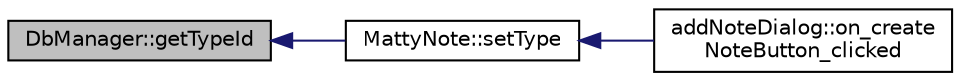 digraph "DbManager::getTypeId"
{
  edge [fontname="Helvetica",fontsize="10",labelfontname="Helvetica",labelfontsize="10"];
  node [fontname="Helvetica",fontsize="10",shape=record];
  rankdir="LR";
  Node33 [label="DbManager::getTypeId",height=0.2,width=0.4,color="black", fillcolor="grey75", style="filled", fontcolor="black"];
  Node33 -> Node34 [dir="back",color="midnightblue",fontsize="10",style="solid",fontname="Helvetica"];
  Node34 [label="MattyNote::setType",height=0.2,width=0.4,color="black", fillcolor="white", style="filled",URL="$classMattyNote.html#ac9171fd4faaf0c286c9315a0b4ef4560"];
  Node34 -> Node35 [dir="back",color="midnightblue",fontsize="10",style="solid",fontname="Helvetica"];
  Node35 [label="addNoteDialog::on_create\lNoteButton_clicked",height=0.2,width=0.4,color="black", fillcolor="white", style="filled",URL="$classaddNoteDialog.html#a67b28dc05851888a45774eb240d6e43d"];
}
